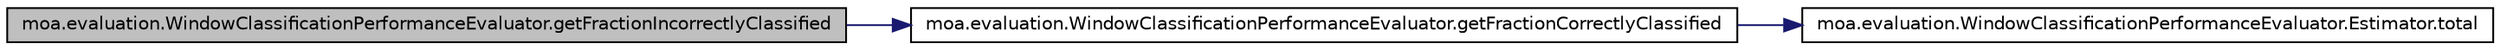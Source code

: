 digraph G
{
  edge [fontname="Helvetica",fontsize="10",labelfontname="Helvetica",labelfontsize="10"];
  node [fontname="Helvetica",fontsize="10",shape=record];
  rankdir=LR;
  Node1 [label="moa.evaluation.WindowClassificationPerformanceEvaluator.getFractionIncorrectlyClassified",height=0.2,width=0.4,color="black", fillcolor="grey75", style="filled" fontcolor="black"];
  Node1 -> Node2 [color="midnightblue",fontsize="10",style="solid",fontname="Helvetica"];
  Node2 [label="moa.evaluation.WindowClassificationPerformanceEvaluator.getFractionCorrectlyClassified",height=0.2,width=0.4,color="black", fillcolor="white", style="filled",URL="$classmoa_1_1evaluation_1_1WindowClassificationPerformanceEvaluator.html#a3ece512878d6882e35f7dcc79272ad78"];
  Node2 -> Node3 [color="midnightblue",fontsize="10",style="solid",fontname="Helvetica"];
  Node3 [label="moa.evaluation.WindowClassificationPerformanceEvaluator.Estimator.total",height=0.2,width=0.4,color="black", fillcolor="white", style="filled",URL="$classmoa_1_1evaluation_1_1WindowClassificationPerformanceEvaluator_1_1Estimator.html#a029eac525fdc6e22c9955b82c8143aa2"];
}
